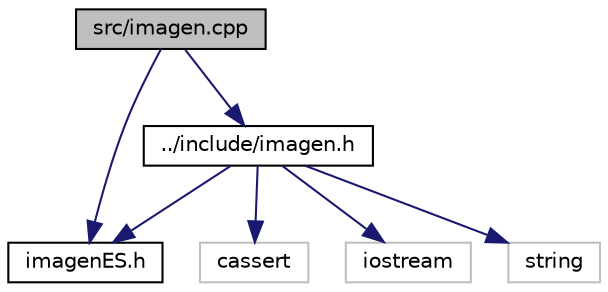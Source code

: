digraph "src/imagen.cpp"
{
 // LATEX_PDF_SIZE
  edge [fontname="Helvetica",fontsize="10",labelfontname="Helvetica",labelfontsize="10"];
  node [fontname="Helvetica",fontsize="10",shape=record];
  Node1 [label="src/imagen.cpp",height=0.2,width=0.4,color="black", fillcolor="grey75", style="filled", fontcolor="black",tooltip="Fichero con definiciones para el TDA Imagen."];
  Node1 -> Node2 [color="midnightblue",fontsize="10",style="solid",fontname="Helvetica"];
  Node2 [label="../include/imagen.h",height=0.2,width=0.4,color="black", fillcolor="white", style="filled",URL="$imagen_8h.html",tooltip="Fichero cabecera para el TDA de imágenes."];
  Node2 -> Node3 [color="midnightblue",fontsize="10",style="solid",fontname="Helvetica"];
  Node3 [label="imagenES.h",height=0.2,width=0.4,color="black", fillcolor="white", style="filled",URL="$imagen_e_s_8h.html",tooltip="Fichero cabecera para la E/S de imágenes."];
  Node2 -> Node4 [color="midnightblue",fontsize="10",style="solid",fontname="Helvetica"];
  Node4 [label="cassert",height=0.2,width=0.4,color="grey75", fillcolor="white", style="filled",tooltip=" "];
  Node2 -> Node5 [color="midnightblue",fontsize="10",style="solid",fontname="Helvetica"];
  Node5 [label="iostream",height=0.2,width=0.4,color="grey75", fillcolor="white", style="filled",tooltip=" "];
  Node2 -> Node6 [color="midnightblue",fontsize="10",style="solid",fontname="Helvetica"];
  Node6 [label="string",height=0.2,width=0.4,color="grey75", fillcolor="white", style="filled",tooltip=" "];
  Node1 -> Node3 [color="midnightblue",fontsize="10",style="solid",fontname="Helvetica"];
}
